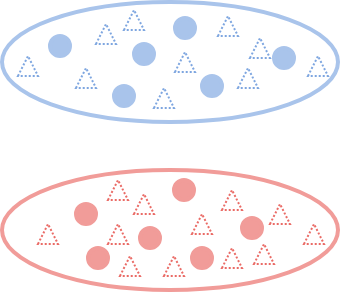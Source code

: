 <mxfile version="15.7.3" type="github">
  <diagram id="XLh6PeHuTJk1JMMVZsZq" name="Page-1">
    <mxGraphModel dx="946" dy="614" grid="0" gridSize="10" guides="1" tooltips="1" connect="1" arrows="1" fold="1" page="1" pageScale="1" pageWidth="827" pageHeight="1169" math="0" shadow="0">
      <root>
        <mxCell id="0" />
        <mxCell id="1" parent="0" />
        <mxCell id="B35P_RnnMUQNIVXsbhu0-6" value="" style="ellipse;whiteSpace=wrap;html=1;rotation=0;strokeColor=#F19C99;strokeWidth=2;" vertex="1" parent="1">
          <mxGeometry x="107" y="171" width="168" height="60" as="geometry" />
        </mxCell>
        <mxCell id="B35P_RnnMUQNIVXsbhu0-7" value="" style="ellipse;whiteSpace=wrap;html=1;rotation=0;strokeColor=#A9C4EB;strokeWidth=2;" vertex="1" parent="1">
          <mxGeometry x="107" y="87" width="168" height="60" as="geometry" />
        </mxCell>
        <mxCell id="B35P_RnnMUQNIVXsbhu0-8" value="" style="ellipse;whiteSpace=wrap;html=1;aspect=fixed;strokeColor=#F19C99;strokeWidth=2;fillColor=#F19C99;" vertex="1" parent="1">
          <mxGeometry x="144" y="188" width="10" height="10" as="geometry" />
        </mxCell>
        <mxCell id="B35P_RnnMUQNIVXsbhu0-9" value="" style="ellipse;whiteSpace=wrap;html=1;aspect=fixed;strokeColor=#F19C99;strokeWidth=2;fillColor=#F19C99;" vertex="1" parent="1">
          <mxGeometry x="193" y="176" width="10" height="10" as="geometry" />
        </mxCell>
        <mxCell id="B35P_RnnMUQNIVXsbhu0-10" value="" style="ellipse;whiteSpace=wrap;html=1;aspect=fixed;strokeColor=#F19C99;strokeWidth=2;fillColor=#F19C99;" vertex="1" parent="1">
          <mxGeometry x="227" y="195" width="10" height="10" as="geometry" />
        </mxCell>
        <mxCell id="B35P_RnnMUQNIVXsbhu0-11" value="" style="ellipse;whiteSpace=wrap;html=1;aspect=fixed;strokeColor=#F19C99;strokeWidth=2;fillColor=#F19C99;" vertex="1" parent="1">
          <mxGeometry x="176" y="200" width="10" height="10" as="geometry" />
        </mxCell>
        <mxCell id="B35P_RnnMUQNIVXsbhu0-12" value="" style="ellipse;whiteSpace=wrap;html=1;aspect=fixed;strokeColor=#F19C99;strokeWidth=2;fillColor=#F19C99;" vertex="1" parent="1">
          <mxGeometry x="202" y="210" width="10" height="10" as="geometry" />
        </mxCell>
        <mxCell id="B35P_RnnMUQNIVXsbhu0-13" value="" style="ellipse;whiteSpace=wrap;html=1;aspect=fixed;strokeColor=#F19C99;strokeWidth=2;fillColor=#F19C99;" vertex="1" parent="1">
          <mxGeometry x="150" y="210" width="10" height="10" as="geometry" />
        </mxCell>
        <mxCell id="B35P_RnnMUQNIVXsbhu0-14" value="" style="ellipse;whiteSpace=wrap;html=1;aspect=fixed;strokeColor=#A9C4EB;strokeWidth=2;fillColor=#A9C4EB;" vertex="1" parent="1">
          <mxGeometry x="131" y="104" width="10" height="10" as="geometry" />
        </mxCell>
        <mxCell id="B35P_RnnMUQNIVXsbhu0-15" value="" style="ellipse;whiteSpace=wrap;html=1;aspect=fixed;strokeColor=#A9C4EB;strokeWidth=2;fillColor=#A9C4EB;" vertex="1" parent="1">
          <mxGeometry x="193.5" y="95" width="10" height="10" as="geometry" />
        </mxCell>
        <mxCell id="B35P_RnnMUQNIVXsbhu0-16" value="" style="ellipse;whiteSpace=wrap;html=1;aspect=fixed;strokeColor=#A9C4EB;strokeWidth=2;fillColor=#A9C4EB;" vertex="1" parent="1">
          <mxGeometry x="243" y="110" width="10" height="10" as="geometry" />
        </mxCell>
        <mxCell id="B35P_RnnMUQNIVXsbhu0-17" value="" style="ellipse;whiteSpace=wrap;html=1;aspect=fixed;strokeColor=#A9C4EB;strokeWidth=2;fillColor=#A9C4EB;" vertex="1" parent="1">
          <mxGeometry x="173" y="108" width="10" height="10" as="geometry" />
        </mxCell>
        <mxCell id="B35P_RnnMUQNIVXsbhu0-18" value="" style="ellipse;whiteSpace=wrap;html=1;aspect=fixed;strokeColor=#A9C4EB;strokeWidth=2;fillColor=#A9C4EB;" vertex="1" parent="1">
          <mxGeometry x="207" y="124" width="10" height="10" as="geometry" />
        </mxCell>
        <mxCell id="B35P_RnnMUQNIVXsbhu0-19" value="" style="ellipse;whiteSpace=wrap;html=1;aspect=fixed;strokeColor=#A9C4EB;strokeWidth=2;fillColor=#A9C4EB;" vertex="1" parent="1">
          <mxGeometry x="163" y="129" width="10" height="10" as="geometry" />
        </mxCell>
        <mxCell id="B35P_RnnMUQNIVXsbhu0-20" value="" style="triangle;whiteSpace=wrap;html=1;strokeColor=#7EA6E0;strokeWidth=1;fillColor=none;rotation=-90;dashed=1;dashPattern=1 1;" vertex="1" parent="1">
          <mxGeometry x="215" y="94" width="10" height="10" as="geometry" />
        </mxCell>
        <mxCell id="B35P_RnnMUQNIVXsbhu0-23" value="" style="triangle;whiteSpace=wrap;html=1;strokeColor=#7EA6E0;strokeWidth=1;fillColor=none;rotation=-90;dashed=1;dashPattern=1 1;" vertex="1" parent="1">
          <mxGeometry x="225" y="120" width="10" height="10" as="geometry" />
        </mxCell>
        <mxCell id="B35P_RnnMUQNIVXsbhu0-24" value="" style="triangle;whiteSpace=wrap;html=1;strokeColor=#7EA6E0;strokeWidth=1;fillColor=none;rotation=-90;dashed=1;dashPattern=1 1;" vertex="1" parent="1">
          <mxGeometry x="193.5" y="112" width="10" height="10" as="geometry" />
        </mxCell>
        <mxCell id="B35P_RnnMUQNIVXsbhu0-25" value="" style="triangle;whiteSpace=wrap;html=1;strokeColor=#7EA6E0;strokeWidth=1;fillColor=none;rotation=-90;dashed=1;dashPattern=1 1;" vertex="1" parent="1">
          <mxGeometry x="183" y="130" width="10" height="10" as="geometry" />
        </mxCell>
        <mxCell id="B35P_RnnMUQNIVXsbhu0-26" value="" style="triangle;whiteSpace=wrap;html=1;strokeColor=#7EA6E0;strokeWidth=1;fillColor=none;rotation=-90;dashed=1;dashPattern=1 1;" vertex="1" parent="1">
          <mxGeometry x="144" y="120" width="10" height="10" as="geometry" />
        </mxCell>
        <mxCell id="B35P_RnnMUQNIVXsbhu0-27" value="" style="triangle;whiteSpace=wrap;html=1;strokeColor=#7EA6E0;strokeWidth=1;fillColor=none;rotation=-90;dashed=1;dashPattern=1 1;" vertex="1" parent="1">
          <mxGeometry x="154" y="98" width="10" height="10" as="geometry" />
        </mxCell>
        <mxCell id="B35P_RnnMUQNIVXsbhu0-28" value="" style="triangle;whiteSpace=wrap;html=1;strokeColor=#7EA6E0;strokeWidth=1;fillColor=none;rotation=-90;dashed=1;dashPattern=1 1;" vertex="1" parent="1">
          <mxGeometry x="168" y="91" width="10" height="10" as="geometry" />
        </mxCell>
        <mxCell id="B35P_RnnMUQNIVXsbhu0-29" value="" style="triangle;whiteSpace=wrap;html=1;strokeColor=#7EA6E0;strokeWidth=1;fillColor=none;rotation=-90;dashed=1;dashPattern=1 1;" vertex="1" parent="1">
          <mxGeometry x="115" y="114" width="10" height="10" as="geometry" />
        </mxCell>
        <mxCell id="B35P_RnnMUQNIVXsbhu0-30" value="" style="triangle;whiteSpace=wrap;html=1;strokeColor=#7EA6E0;strokeWidth=1;fillColor=none;rotation=-90;dashed=1;dashPattern=1 1;" vertex="1" parent="1">
          <mxGeometry x="231" y="105" width="10" height="10" as="geometry" />
        </mxCell>
        <mxCell id="B35P_RnnMUQNIVXsbhu0-31" value="" style="triangle;whiteSpace=wrap;html=1;strokeColor=#7EA6E0;strokeWidth=1;fillColor=none;rotation=-90;dashed=1;dashPattern=1 1;" vertex="1" parent="1">
          <mxGeometry x="260" y="114" width="10" height="10" as="geometry" />
        </mxCell>
        <mxCell id="B35P_RnnMUQNIVXsbhu0-32" value="" style="triangle;whiteSpace=wrap;html=1;strokeColor=#EA6B66;strokeWidth=1;fillColor=none;rotation=-90;dashed=1;dashPattern=1 1;" vertex="1" parent="1">
          <mxGeometry x="217" y="181" width="10" height="10" as="geometry" />
        </mxCell>
        <mxCell id="B35P_RnnMUQNIVXsbhu0-33" value="" style="triangle;whiteSpace=wrap;html=1;strokeColor=#EA6B66;strokeWidth=1;fillColor=none;rotation=-90;dashed=1;dashPattern=1 1;" vertex="1" parent="1">
          <mxGeometry x="241" y="188" width="10" height="10" as="geometry" />
        </mxCell>
        <mxCell id="B35P_RnnMUQNIVXsbhu0-34" value="" style="triangle;whiteSpace=wrap;html=1;strokeColor=#EA6B66;strokeWidth=1;fillColor=none;rotation=-90;dashed=1;dashPattern=1 1;" vertex="1" parent="1">
          <mxGeometry x="258" y="198" width="10" height="10" as="geometry" />
        </mxCell>
        <mxCell id="B35P_RnnMUQNIVXsbhu0-35" value="" style="triangle;whiteSpace=wrap;html=1;strokeColor=#EA6B66;strokeWidth=1;fillColor=none;rotation=-90;dashed=1;dashPattern=1 1;" vertex="1" parent="1">
          <mxGeometry x="233" y="208" width="10" height="10" as="geometry" />
        </mxCell>
        <mxCell id="B35P_RnnMUQNIVXsbhu0-36" value="" style="triangle;whiteSpace=wrap;html=1;strokeColor=#EA6B66;strokeWidth=1;fillColor=none;rotation=-90;dashed=1;dashPattern=1 1;" vertex="1" parent="1">
          <mxGeometry x="202" y="193" width="10" height="10" as="geometry" />
        </mxCell>
        <mxCell id="B35P_RnnMUQNIVXsbhu0-37" value="" style="triangle;whiteSpace=wrap;html=1;strokeColor=#EA6B66;strokeWidth=1;fillColor=none;rotation=-90;dashed=1;dashPattern=1 1;" vertex="1" parent="1">
          <mxGeometry x="173" y="183" width="10" height="10" as="geometry" />
        </mxCell>
        <mxCell id="B35P_RnnMUQNIVXsbhu0-38" value="" style="triangle;whiteSpace=wrap;html=1;strokeColor=#EA6B66;strokeWidth=1;fillColor=none;rotation=-90;dashed=1;dashPattern=1 1;" vertex="1" parent="1">
          <mxGeometry x="188" y="214" width="10" height="10" as="geometry" />
        </mxCell>
        <mxCell id="B35P_RnnMUQNIVXsbhu0-39" value="" style="triangle;whiteSpace=wrap;html=1;strokeColor=#EA6B66;strokeWidth=1;fillColor=none;rotation=-90;dashed=1;dashPattern=1 1;" vertex="1" parent="1">
          <mxGeometry x="125" y="198" width="10" height="10" as="geometry" />
        </mxCell>
        <mxCell id="B35P_RnnMUQNIVXsbhu0-40" value="" style="triangle;whiteSpace=wrap;html=1;strokeColor=#EA6B66;strokeWidth=1;fillColor=none;rotation=-90;dashed=1;dashPattern=1 1;" vertex="1" parent="1">
          <mxGeometry x="160" y="176" width="10" height="10" as="geometry" />
        </mxCell>
        <mxCell id="B35P_RnnMUQNIVXsbhu0-41" value="" style="triangle;whiteSpace=wrap;html=1;strokeColor=#EA6B66;strokeWidth=1;fillColor=none;rotation=-90;dashed=1;dashPattern=1 1;" vertex="1" parent="1">
          <mxGeometry x="166" y="214" width="10" height="10" as="geometry" />
        </mxCell>
        <mxCell id="B35P_RnnMUQNIVXsbhu0-42" value="" style="triangle;whiteSpace=wrap;html=1;strokeColor=#EA6B66;strokeWidth=1;fillColor=none;rotation=-90;dashed=1;dashPattern=1 1;" vertex="1" parent="1">
          <mxGeometry x="160" y="198" width="10" height="10" as="geometry" />
        </mxCell>
        <mxCell id="B35P_RnnMUQNIVXsbhu0-43" value="" style="triangle;whiteSpace=wrap;html=1;strokeColor=#EA6B66;strokeWidth=1;fillColor=none;rotation=-90;dashed=1;dashPattern=1 1;" vertex="1" parent="1">
          <mxGeometry x="217" y="210" width="10" height="10" as="geometry" />
        </mxCell>
      </root>
    </mxGraphModel>
  </diagram>
</mxfile>
